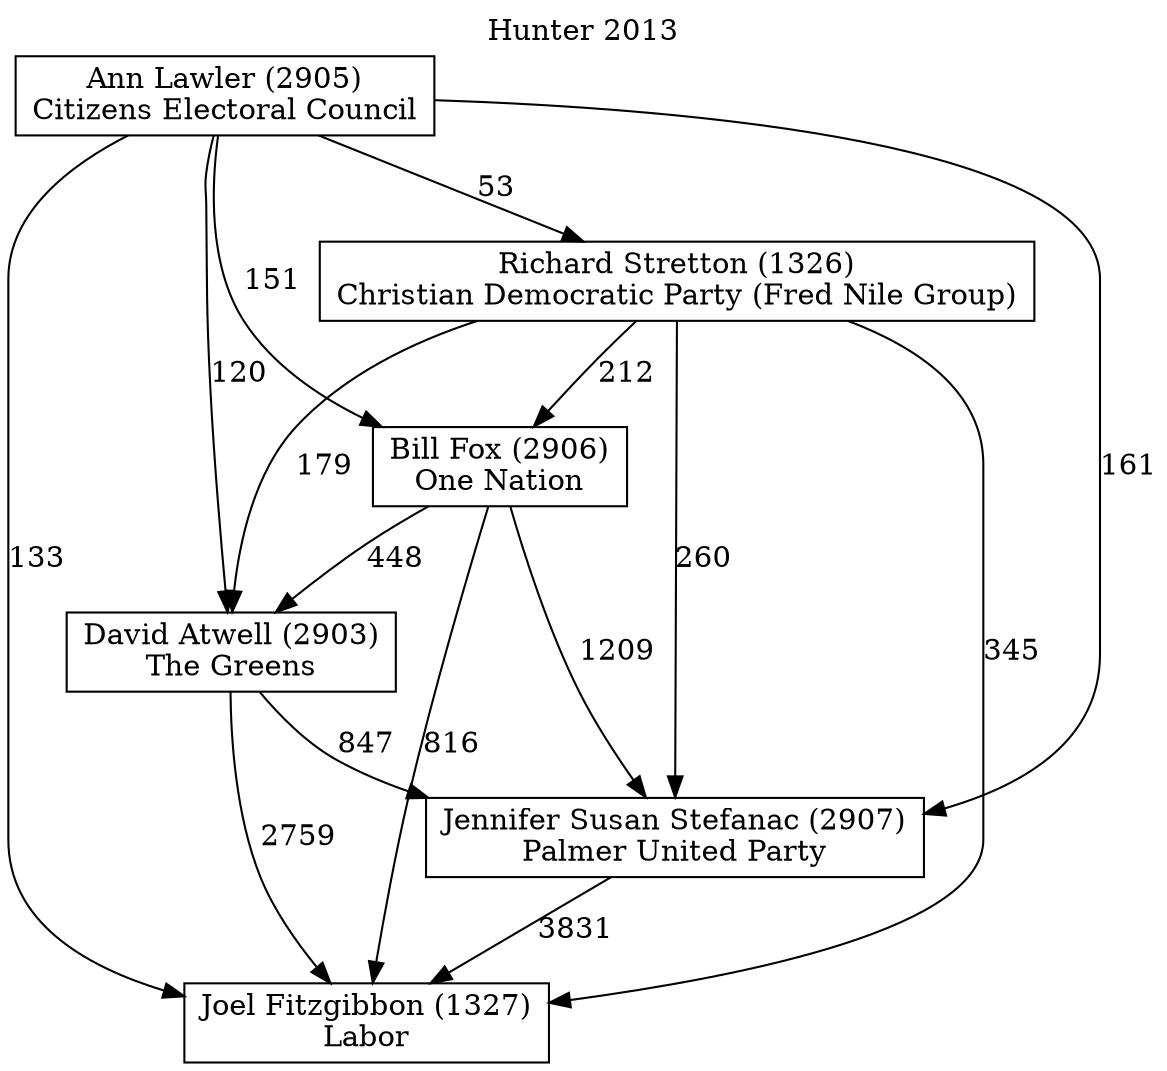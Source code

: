 // House preference flow
digraph "Joel Fitzgibbon (1327)_Hunter_2013" {
	graph [label="Hunter 2013" labelloc=t mclimit=10]
	node [shape=box]
	"Joel Fitzgibbon (1327)" [label="Joel Fitzgibbon (1327)
Labor"]
	"Jennifer Susan Stefanac (2907)" [label="Jennifer Susan Stefanac (2907)
Palmer United Party"]
	"David Atwell (2903)" [label="David Atwell (2903)
The Greens"]
	"Bill Fox (2906)" [label="Bill Fox (2906)
One Nation"]
	"Richard Stretton (1326)" [label="Richard Stretton (1326)
Christian Democratic Party (Fred Nile Group)"]
	"Ann Lawler (2905)" [label="Ann Lawler (2905)
Citizens Electoral Council"]
	"Jennifer Susan Stefanac (2907)" -> "Joel Fitzgibbon (1327)" [label=3831]
	"David Atwell (2903)" -> "Jennifer Susan Stefanac (2907)" [label=847]
	"Bill Fox (2906)" -> "David Atwell (2903)" [label=448]
	"Richard Stretton (1326)" -> "Bill Fox (2906)" [label=212]
	"Ann Lawler (2905)" -> "Richard Stretton (1326)" [label=53]
	"David Atwell (2903)" -> "Joel Fitzgibbon (1327)" [label=2759]
	"Bill Fox (2906)" -> "Joel Fitzgibbon (1327)" [label=816]
	"Richard Stretton (1326)" -> "Joel Fitzgibbon (1327)" [label=345]
	"Ann Lawler (2905)" -> "Joel Fitzgibbon (1327)" [label=133]
	"Ann Lawler (2905)" -> "Bill Fox (2906)" [label=151]
	"Richard Stretton (1326)" -> "David Atwell (2903)" [label=179]
	"Ann Lawler (2905)" -> "David Atwell (2903)" [label=120]
	"Bill Fox (2906)" -> "Jennifer Susan Stefanac (2907)" [label=1209]
	"Richard Stretton (1326)" -> "Jennifer Susan Stefanac (2907)" [label=260]
	"Ann Lawler (2905)" -> "Jennifer Susan Stefanac (2907)" [label=161]
}
